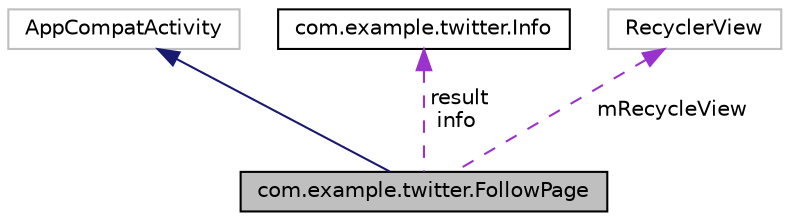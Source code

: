 digraph "com.example.twitter.FollowPage"
{
  edge [fontname="Helvetica",fontsize="10",labelfontname="Helvetica",labelfontsize="10"];
  node [fontname="Helvetica",fontsize="10",shape=record];
  Node2 [label="com.example.twitter.FollowPage",height=0.2,width=0.4,color="black", fillcolor="grey75", style="filled", fontcolor="black"];
  Node3 -> Node2 [dir="back",color="midnightblue",fontsize="10",style="solid",fontname="Helvetica"];
  Node3 [label="AppCompatActivity",height=0.2,width=0.4,color="grey75", fillcolor="white", style="filled"];
  Node4 -> Node2 [dir="back",color="darkorchid3",fontsize="10",style="dashed",label=" result\ninfo" ,fontname="Helvetica"];
  Node4 [label="com.example.twitter.Info",height=0.2,width=0.4,color="black", fillcolor="white", style="filled",URL="$classcom_1_1example_1_1twitter_1_1_info.html"];
  Node5 -> Node2 [dir="back",color="darkorchid3",fontsize="10",style="dashed",label=" mRecycleView" ,fontname="Helvetica"];
  Node5 [label="RecyclerView",height=0.2,width=0.4,color="grey75", fillcolor="white", style="filled"];
}
